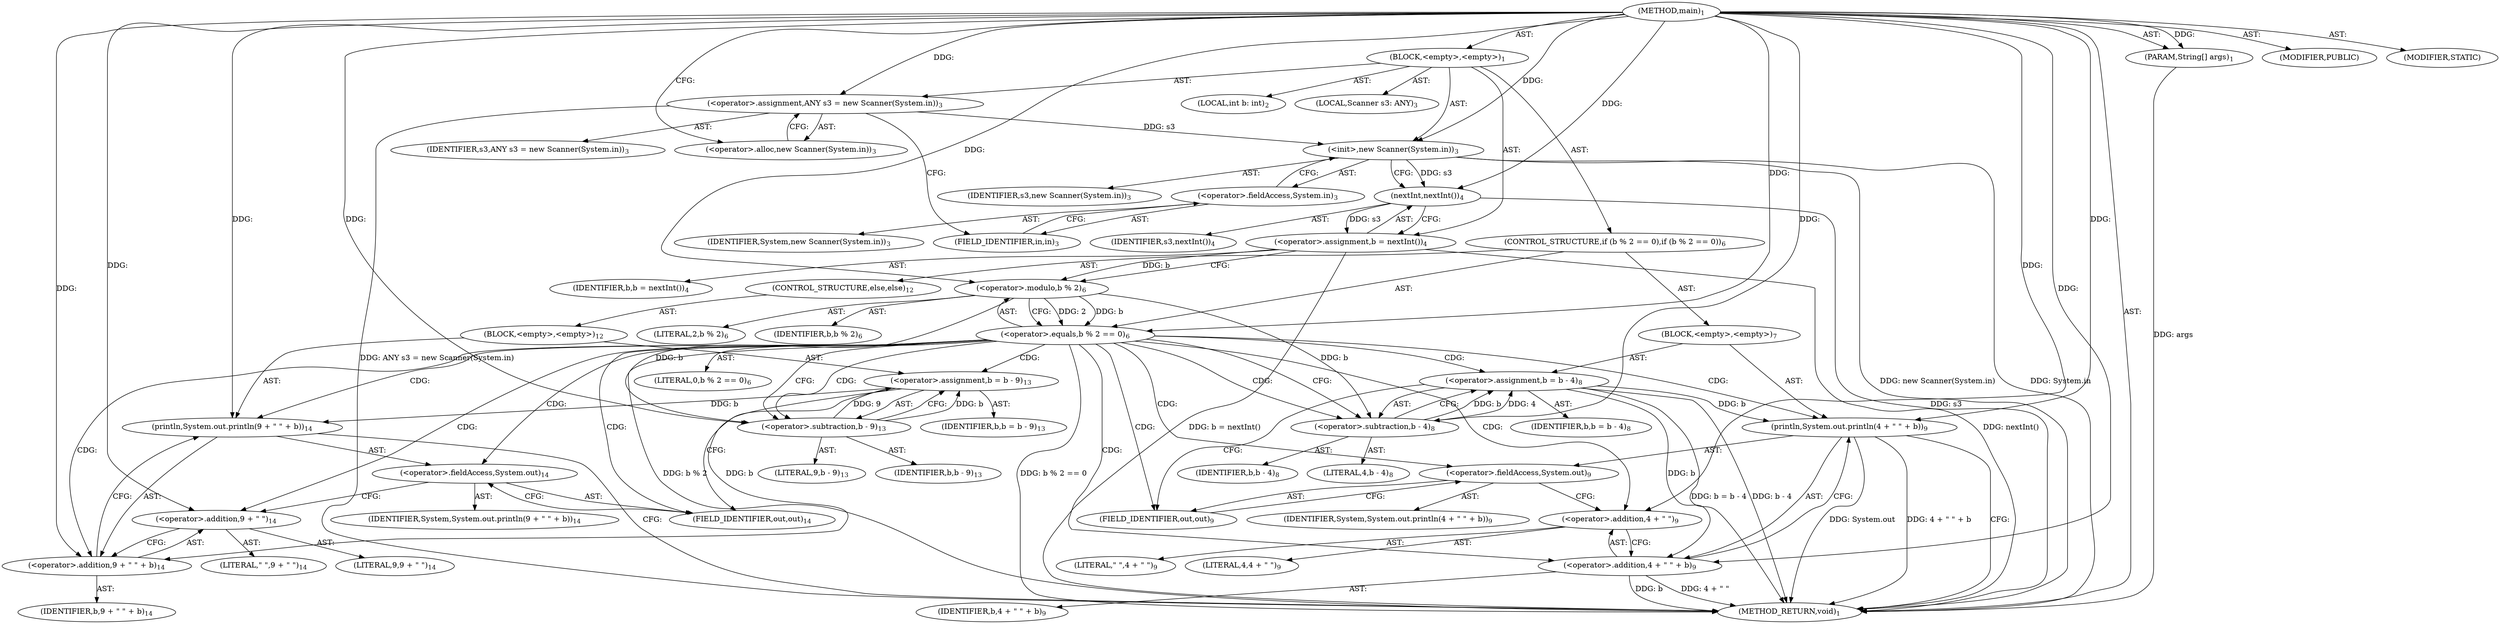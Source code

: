 digraph "main" {  
"19" [label = <(METHOD,main)<SUB>1</SUB>> ]
"20" [label = <(PARAM,String[] args)<SUB>1</SUB>> ]
"21" [label = <(BLOCK,&lt;empty&gt;,&lt;empty&gt;)<SUB>1</SUB>> ]
"22" [label = <(LOCAL,int b: int)<SUB>2</SUB>> ]
"4" [label = <(LOCAL,Scanner s3: ANY)<SUB>3</SUB>> ]
"23" [label = <(&lt;operator&gt;.assignment,ANY s3 = new Scanner(System.in))<SUB>3</SUB>> ]
"24" [label = <(IDENTIFIER,s3,ANY s3 = new Scanner(System.in))<SUB>3</SUB>> ]
"25" [label = <(&lt;operator&gt;.alloc,new Scanner(System.in))<SUB>3</SUB>> ]
"26" [label = <(&lt;init&gt;,new Scanner(System.in))<SUB>3</SUB>> ]
"3" [label = <(IDENTIFIER,s3,new Scanner(System.in))<SUB>3</SUB>> ]
"27" [label = <(&lt;operator&gt;.fieldAccess,System.in)<SUB>3</SUB>> ]
"28" [label = <(IDENTIFIER,System,new Scanner(System.in))<SUB>3</SUB>> ]
"29" [label = <(FIELD_IDENTIFIER,in,in)<SUB>3</SUB>> ]
"30" [label = <(&lt;operator&gt;.assignment,b = nextInt())<SUB>4</SUB>> ]
"31" [label = <(IDENTIFIER,b,b = nextInt())<SUB>4</SUB>> ]
"32" [label = <(nextInt,nextInt())<SUB>4</SUB>> ]
"33" [label = <(IDENTIFIER,s3,nextInt())<SUB>4</SUB>> ]
"34" [label = <(CONTROL_STRUCTURE,if (b % 2 == 0),if (b % 2 == 0))<SUB>6</SUB>> ]
"35" [label = <(&lt;operator&gt;.equals,b % 2 == 0)<SUB>6</SUB>> ]
"36" [label = <(&lt;operator&gt;.modulo,b % 2)<SUB>6</SUB>> ]
"37" [label = <(IDENTIFIER,b,b % 2)<SUB>6</SUB>> ]
"38" [label = <(LITERAL,2,b % 2)<SUB>6</SUB>> ]
"39" [label = <(LITERAL,0,b % 2 == 0)<SUB>6</SUB>> ]
"40" [label = <(BLOCK,&lt;empty&gt;,&lt;empty&gt;)<SUB>7</SUB>> ]
"41" [label = <(&lt;operator&gt;.assignment,b = b - 4)<SUB>8</SUB>> ]
"42" [label = <(IDENTIFIER,b,b = b - 4)<SUB>8</SUB>> ]
"43" [label = <(&lt;operator&gt;.subtraction,b - 4)<SUB>8</SUB>> ]
"44" [label = <(IDENTIFIER,b,b - 4)<SUB>8</SUB>> ]
"45" [label = <(LITERAL,4,b - 4)<SUB>8</SUB>> ]
"46" [label = <(println,System.out.println(4 + &quot; &quot; + b))<SUB>9</SUB>> ]
"47" [label = <(&lt;operator&gt;.fieldAccess,System.out)<SUB>9</SUB>> ]
"48" [label = <(IDENTIFIER,System,System.out.println(4 + &quot; &quot; + b))<SUB>9</SUB>> ]
"49" [label = <(FIELD_IDENTIFIER,out,out)<SUB>9</SUB>> ]
"50" [label = <(&lt;operator&gt;.addition,4 + &quot; &quot; + b)<SUB>9</SUB>> ]
"51" [label = <(&lt;operator&gt;.addition,4 + &quot; &quot;)<SUB>9</SUB>> ]
"52" [label = <(LITERAL,4,4 + &quot; &quot;)<SUB>9</SUB>> ]
"53" [label = <(LITERAL,&quot; &quot;,4 + &quot; &quot;)<SUB>9</SUB>> ]
"54" [label = <(IDENTIFIER,b,4 + &quot; &quot; + b)<SUB>9</SUB>> ]
"55" [label = <(CONTROL_STRUCTURE,else,else)<SUB>12</SUB>> ]
"56" [label = <(BLOCK,&lt;empty&gt;,&lt;empty&gt;)<SUB>12</SUB>> ]
"57" [label = <(&lt;operator&gt;.assignment,b = b - 9)<SUB>13</SUB>> ]
"58" [label = <(IDENTIFIER,b,b = b - 9)<SUB>13</SUB>> ]
"59" [label = <(&lt;operator&gt;.subtraction,b - 9)<SUB>13</SUB>> ]
"60" [label = <(IDENTIFIER,b,b - 9)<SUB>13</SUB>> ]
"61" [label = <(LITERAL,9,b - 9)<SUB>13</SUB>> ]
"62" [label = <(println,System.out.println(9 + &quot; &quot; + b))<SUB>14</SUB>> ]
"63" [label = <(&lt;operator&gt;.fieldAccess,System.out)<SUB>14</SUB>> ]
"64" [label = <(IDENTIFIER,System,System.out.println(9 + &quot; &quot; + b))<SUB>14</SUB>> ]
"65" [label = <(FIELD_IDENTIFIER,out,out)<SUB>14</SUB>> ]
"66" [label = <(&lt;operator&gt;.addition,9 + &quot; &quot; + b)<SUB>14</SUB>> ]
"67" [label = <(&lt;operator&gt;.addition,9 + &quot; &quot;)<SUB>14</SUB>> ]
"68" [label = <(LITERAL,9,9 + &quot; &quot;)<SUB>14</SUB>> ]
"69" [label = <(LITERAL,&quot; &quot;,9 + &quot; &quot;)<SUB>14</SUB>> ]
"70" [label = <(IDENTIFIER,b,9 + &quot; &quot; + b)<SUB>14</SUB>> ]
"71" [label = <(MODIFIER,PUBLIC)> ]
"72" [label = <(MODIFIER,STATIC)> ]
"73" [label = <(METHOD_RETURN,void)<SUB>1</SUB>> ]
  "19" -> "20"  [ label = "AST: "] 
  "19" -> "21"  [ label = "AST: "] 
  "19" -> "71"  [ label = "AST: "] 
  "19" -> "72"  [ label = "AST: "] 
  "19" -> "73"  [ label = "AST: "] 
  "21" -> "22"  [ label = "AST: "] 
  "21" -> "4"  [ label = "AST: "] 
  "21" -> "23"  [ label = "AST: "] 
  "21" -> "26"  [ label = "AST: "] 
  "21" -> "30"  [ label = "AST: "] 
  "21" -> "34"  [ label = "AST: "] 
  "23" -> "24"  [ label = "AST: "] 
  "23" -> "25"  [ label = "AST: "] 
  "26" -> "3"  [ label = "AST: "] 
  "26" -> "27"  [ label = "AST: "] 
  "27" -> "28"  [ label = "AST: "] 
  "27" -> "29"  [ label = "AST: "] 
  "30" -> "31"  [ label = "AST: "] 
  "30" -> "32"  [ label = "AST: "] 
  "32" -> "33"  [ label = "AST: "] 
  "34" -> "35"  [ label = "AST: "] 
  "34" -> "40"  [ label = "AST: "] 
  "34" -> "55"  [ label = "AST: "] 
  "35" -> "36"  [ label = "AST: "] 
  "35" -> "39"  [ label = "AST: "] 
  "36" -> "37"  [ label = "AST: "] 
  "36" -> "38"  [ label = "AST: "] 
  "40" -> "41"  [ label = "AST: "] 
  "40" -> "46"  [ label = "AST: "] 
  "41" -> "42"  [ label = "AST: "] 
  "41" -> "43"  [ label = "AST: "] 
  "43" -> "44"  [ label = "AST: "] 
  "43" -> "45"  [ label = "AST: "] 
  "46" -> "47"  [ label = "AST: "] 
  "46" -> "50"  [ label = "AST: "] 
  "47" -> "48"  [ label = "AST: "] 
  "47" -> "49"  [ label = "AST: "] 
  "50" -> "51"  [ label = "AST: "] 
  "50" -> "54"  [ label = "AST: "] 
  "51" -> "52"  [ label = "AST: "] 
  "51" -> "53"  [ label = "AST: "] 
  "55" -> "56"  [ label = "AST: "] 
  "56" -> "57"  [ label = "AST: "] 
  "56" -> "62"  [ label = "AST: "] 
  "57" -> "58"  [ label = "AST: "] 
  "57" -> "59"  [ label = "AST: "] 
  "59" -> "60"  [ label = "AST: "] 
  "59" -> "61"  [ label = "AST: "] 
  "62" -> "63"  [ label = "AST: "] 
  "62" -> "66"  [ label = "AST: "] 
  "63" -> "64"  [ label = "AST: "] 
  "63" -> "65"  [ label = "AST: "] 
  "66" -> "67"  [ label = "AST: "] 
  "66" -> "70"  [ label = "AST: "] 
  "67" -> "68"  [ label = "AST: "] 
  "67" -> "69"  [ label = "AST: "] 
  "23" -> "29"  [ label = "CFG: "] 
  "26" -> "32"  [ label = "CFG: "] 
  "30" -> "36"  [ label = "CFG: "] 
  "25" -> "23"  [ label = "CFG: "] 
  "27" -> "26"  [ label = "CFG: "] 
  "32" -> "30"  [ label = "CFG: "] 
  "35" -> "43"  [ label = "CFG: "] 
  "35" -> "59"  [ label = "CFG: "] 
  "29" -> "27"  [ label = "CFG: "] 
  "36" -> "35"  [ label = "CFG: "] 
  "41" -> "49"  [ label = "CFG: "] 
  "46" -> "73"  [ label = "CFG: "] 
  "43" -> "41"  [ label = "CFG: "] 
  "47" -> "51"  [ label = "CFG: "] 
  "50" -> "46"  [ label = "CFG: "] 
  "57" -> "65"  [ label = "CFG: "] 
  "62" -> "73"  [ label = "CFG: "] 
  "49" -> "47"  [ label = "CFG: "] 
  "51" -> "50"  [ label = "CFG: "] 
  "59" -> "57"  [ label = "CFG: "] 
  "63" -> "67"  [ label = "CFG: "] 
  "66" -> "62"  [ label = "CFG: "] 
  "65" -> "63"  [ label = "CFG: "] 
  "67" -> "66"  [ label = "CFG: "] 
  "19" -> "25"  [ label = "CFG: "] 
  "20" -> "73"  [ label = "DDG: args"] 
  "23" -> "73"  [ label = "DDG: ANY s3 = new Scanner(System.in)"] 
  "26" -> "73"  [ label = "DDG: System.in"] 
  "26" -> "73"  [ label = "DDG: new Scanner(System.in)"] 
  "32" -> "73"  [ label = "DDG: s3"] 
  "30" -> "73"  [ label = "DDG: nextInt()"] 
  "30" -> "73"  [ label = "DDG: b = nextInt()"] 
  "35" -> "73"  [ label = "DDG: b % 2"] 
  "35" -> "73"  [ label = "DDG: b % 2 == 0"] 
  "41" -> "73"  [ label = "DDG: b - 4"] 
  "41" -> "73"  [ label = "DDG: b = b - 4"] 
  "46" -> "73"  [ label = "DDG: System.out"] 
  "50" -> "73"  [ label = "DDG: 4 + &quot; &quot;"] 
  "50" -> "73"  [ label = "DDG: b"] 
  "46" -> "73"  [ label = "DDG: 4 + &quot; &quot; + b"] 
  "19" -> "20"  [ label = "DDG: "] 
  "19" -> "23"  [ label = "DDG: "] 
  "32" -> "30"  [ label = "DDG: s3"] 
  "23" -> "26"  [ label = "DDG: s3"] 
  "19" -> "26"  [ label = "DDG: "] 
  "26" -> "32"  [ label = "DDG: s3"] 
  "19" -> "32"  [ label = "DDG: "] 
  "36" -> "35"  [ label = "DDG: b"] 
  "36" -> "35"  [ label = "DDG: 2"] 
  "19" -> "35"  [ label = "DDG: "] 
  "43" -> "41"  [ label = "DDG: b"] 
  "43" -> "41"  [ label = "DDG: 4"] 
  "30" -> "36"  [ label = "DDG: b"] 
  "19" -> "36"  [ label = "DDG: "] 
  "19" -> "46"  [ label = "DDG: "] 
  "41" -> "46"  [ label = "DDG: b"] 
  "59" -> "57"  [ label = "DDG: b"] 
  "59" -> "57"  [ label = "DDG: 9"] 
  "36" -> "43"  [ label = "DDG: b"] 
  "19" -> "43"  [ label = "DDG: "] 
  "19" -> "50"  [ label = "DDG: "] 
  "41" -> "50"  [ label = "DDG: b"] 
  "19" -> "62"  [ label = "DDG: "] 
  "57" -> "62"  [ label = "DDG: b"] 
  "19" -> "51"  [ label = "DDG: "] 
  "36" -> "59"  [ label = "DDG: b"] 
  "19" -> "59"  [ label = "DDG: "] 
  "19" -> "66"  [ label = "DDG: "] 
  "57" -> "66"  [ label = "DDG: b"] 
  "19" -> "67"  [ label = "DDG: "] 
  "35" -> "47"  [ label = "CDG: "] 
  "35" -> "49"  [ label = "CDG: "] 
  "35" -> "51"  [ label = "CDG: "] 
  "35" -> "57"  [ label = "CDG: "] 
  "35" -> "66"  [ label = "CDG: "] 
  "35" -> "46"  [ label = "CDG: "] 
  "35" -> "67"  [ label = "CDG: "] 
  "35" -> "41"  [ label = "CDG: "] 
  "35" -> "63"  [ label = "CDG: "] 
  "35" -> "65"  [ label = "CDG: "] 
  "35" -> "50"  [ label = "CDG: "] 
  "35" -> "59"  [ label = "CDG: "] 
  "35" -> "62"  [ label = "CDG: "] 
  "35" -> "43"  [ label = "CDG: "] 
}
